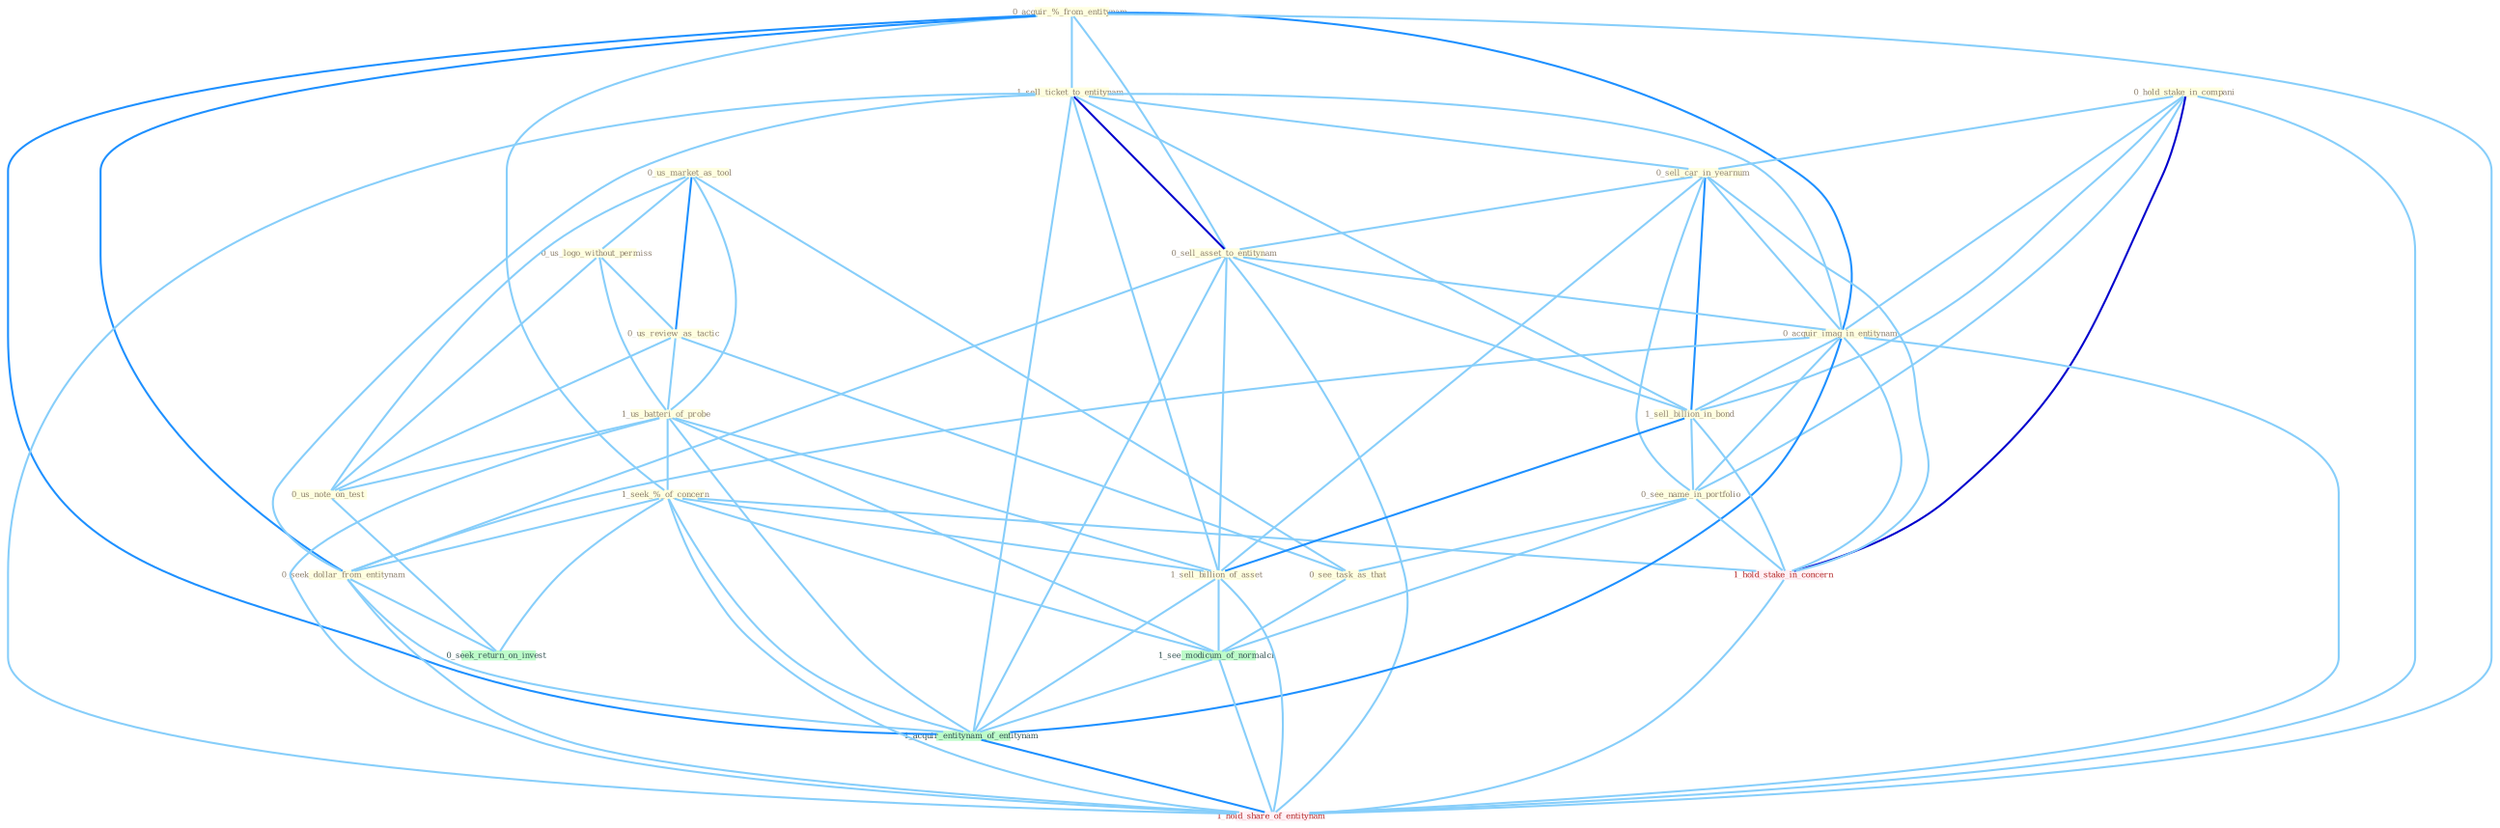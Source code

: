 Graph G{ 
    node
    [shape=polygon,style=filled,width=.5,height=.06,color="#BDFCC9",fixedsize=true,fontsize=4,
    fontcolor="#2f4f4f"];
    {node
    [color="#ffffe0", fontcolor="#8b7d6b"] "0_acquir_%_from_entitynam " "0_us_market_as_tool " "1_sell_ticket_to_entitynam " "0_hold_stake_in_compani " "0_us_logo_without_permiss " "0_us_review_as_tactic " "1_us_batteri_of_probe " "0_us_note_on_test " "0_sell_car_in_yearnum " "1_seek_%_of_concern " "0_sell_asset_to_entitynam " "0_acquir_imag_in_entitynam " "0_seek_dollar_from_entitynam " "1_sell_billion_in_bond " "0_see_name_in_portfolio " "0_see_task_as_that " "1_sell_billion_of_asset "}
{node [color="#fff0f5", fontcolor="#b22222"] "1_hold_stake_in_concern " "1_hold_share_of_entitynam "}
edge [color="#B0E2FF"];

	"0_acquir_%_from_entitynam " -- "1_sell_ticket_to_entitynam " [w="1", color="#87cefa" ];
	"0_acquir_%_from_entitynam " -- "1_seek_%_of_concern " [w="1", color="#87cefa" ];
	"0_acquir_%_from_entitynam " -- "0_sell_asset_to_entitynam " [w="1", color="#87cefa" ];
	"0_acquir_%_from_entitynam " -- "0_acquir_imag_in_entitynam " [w="2", color="#1e90ff" , len=0.8];
	"0_acquir_%_from_entitynam " -- "0_seek_dollar_from_entitynam " [w="2", color="#1e90ff" , len=0.8];
	"0_acquir_%_from_entitynam " -- "1_acquir_entitynam_of_entitynam " [w="2", color="#1e90ff" , len=0.8];
	"0_acquir_%_from_entitynam " -- "1_hold_share_of_entitynam " [w="1", color="#87cefa" ];
	"0_us_market_as_tool " -- "0_us_logo_without_permiss " [w="1", color="#87cefa" ];
	"0_us_market_as_tool " -- "0_us_review_as_tactic " [w="2", color="#1e90ff" , len=0.8];
	"0_us_market_as_tool " -- "1_us_batteri_of_probe " [w="1", color="#87cefa" ];
	"0_us_market_as_tool " -- "0_us_note_on_test " [w="1", color="#87cefa" ];
	"0_us_market_as_tool " -- "0_see_task_as_that " [w="1", color="#87cefa" ];
	"1_sell_ticket_to_entitynam " -- "0_sell_car_in_yearnum " [w="1", color="#87cefa" ];
	"1_sell_ticket_to_entitynam " -- "0_sell_asset_to_entitynam " [w="3", color="#0000cd" , len=0.6];
	"1_sell_ticket_to_entitynam " -- "0_acquir_imag_in_entitynam " [w="1", color="#87cefa" ];
	"1_sell_ticket_to_entitynam " -- "0_seek_dollar_from_entitynam " [w="1", color="#87cefa" ];
	"1_sell_ticket_to_entitynam " -- "1_sell_billion_in_bond " [w="1", color="#87cefa" ];
	"1_sell_ticket_to_entitynam " -- "1_sell_billion_of_asset " [w="1", color="#87cefa" ];
	"1_sell_ticket_to_entitynam " -- "1_acquir_entitynam_of_entitynam " [w="1", color="#87cefa" ];
	"1_sell_ticket_to_entitynam " -- "1_hold_share_of_entitynam " [w="1", color="#87cefa" ];
	"0_hold_stake_in_compani " -- "0_sell_car_in_yearnum " [w="1", color="#87cefa" ];
	"0_hold_stake_in_compani " -- "0_acquir_imag_in_entitynam " [w="1", color="#87cefa" ];
	"0_hold_stake_in_compani " -- "1_sell_billion_in_bond " [w="1", color="#87cefa" ];
	"0_hold_stake_in_compani " -- "0_see_name_in_portfolio " [w="1", color="#87cefa" ];
	"0_hold_stake_in_compani " -- "1_hold_stake_in_concern " [w="3", color="#0000cd" , len=0.6];
	"0_hold_stake_in_compani " -- "1_hold_share_of_entitynam " [w="1", color="#87cefa" ];
	"0_us_logo_without_permiss " -- "0_us_review_as_tactic " [w="1", color="#87cefa" ];
	"0_us_logo_without_permiss " -- "1_us_batteri_of_probe " [w="1", color="#87cefa" ];
	"0_us_logo_without_permiss " -- "0_us_note_on_test " [w="1", color="#87cefa" ];
	"0_us_review_as_tactic " -- "1_us_batteri_of_probe " [w="1", color="#87cefa" ];
	"0_us_review_as_tactic " -- "0_us_note_on_test " [w="1", color="#87cefa" ];
	"0_us_review_as_tactic " -- "0_see_task_as_that " [w="1", color="#87cefa" ];
	"1_us_batteri_of_probe " -- "0_us_note_on_test " [w="1", color="#87cefa" ];
	"1_us_batteri_of_probe " -- "1_seek_%_of_concern " [w="1", color="#87cefa" ];
	"1_us_batteri_of_probe " -- "1_sell_billion_of_asset " [w="1", color="#87cefa" ];
	"1_us_batteri_of_probe " -- "1_see_modicum_of_normalci " [w="1", color="#87cefa" ];
	"1_us_batteri_of_probe " -- "1_acquir_entitynam_of_entitynam " [w="1", color="#87cefa" ];
	"1_us_batteri_of_probe " -- "1_hold_share_of_entitynam " [w="1", color="#87cefa" ];
	"0_us_note_on_test " -- "0_seek_return_on_invest " [w="1", color="#87cefa" ];
	"0_sell_car_in_yearnum " -- "0_sell_asset_to_entitynam " [w="1", color="#87cefa" ];
	"0_sell_car_in_yearnum " -- "0_acquir_imag_in_entitynam " [w="1", color="#87cefa" ];
	"0_sell_car_in_yearnum " -- "1_sell_billion_in_bond " [w="2", color="#1e90ff" , len=0.8];
	"0_sell_car_in_yearnum " -- "0_see_name_in_portfolio " [w="1", color="#87cefa" ];
	"0_sell_car_in_yearnum " -- "1_sell_billion_of_asset " [w="1", color="#87cefa" ];
	"0_sell_car_in_yearnum " -- "1_hold_stake_in_concern " [w="1", color="#87cefa" ];
	"1_seek_%_of_concern " -- "0_seek_dollar_from_entitynam " [w="1", color="#87cefa" ];
	"1_seek_%_of_concern " -- "1_sell_billion_of_asset " [w="1", color="#87cefa" ];
	"1_seek_%_of_concern " -- "1_hold_stake_in_concern " [w="1", color="#87cefa" ];
	"1_seek_%_of_concern " -- "0_seek_return_on_invest " [w="1", color="#87cefa" ];
	"1_seek_%_of_concern " -- "1_see_modicum_of_normalci " [w="1", color="#87cefa" ];
	"1_seek_%_of_concern " -- "1_acquir_entitynam_of_entitynam " [w="1", color="#87cefa" ];
	"1_seek_%_of_concern " -- "1_hold_share_of_entitynam " [w="1", color="#87cefa" ];
	"0_sell_asset_to_entitynam " -- "0_acquir_imag_in_entitynam " [w="1", color="#87cefa" ];
	"0_sell_asset_to_entitynam " -- "0_seek_dollar_from_entitynam " [w="1", color="#87cefa" ];
	"0_sell_asset_to_entitynam " -- "1_sell_billion_in_bond " [w="1", color="#87cefa" ];
	"0_sell_asset_to_entitynam " -- "1_sell_billion_of_asset " [w="1", color="#87cefa" ];
	"0_sell_asset_to_entitynam " -- "1_acquir_entitynam_of_entitynam " [w="1", color="#87cefa" ];
	"0_sell_asset_to_entitynam " -- "1_hold_share_of_entitynam " [w="1", color="#87cefa" ];
	"0_acquir_imag_in_entitynam " -- "0_seek_dollar_from_entitynam " [w="1", color="#87cefa" ];
	"0_acquir_imag_in_entitynam " -- "1_sell_billion_in_bond " [w="1", color="#87cefa" ];
	"0_acquir_imag_in_entitynam " -- "0_see_name_in_portfolio " [w="1", color="#87cefa" ];
	"0_acquir_imag_in_entitynam " -- "1_hold_stake_in_concern " [w="1", color="#87cefa" ];
	"0_acquir_imag_in_entitynam " -- "1_acquir_entitynam_of_entitynam " [w="2", color="#1e90ff" , len=0.8];
	"0_acquir_imag_in_entitynam " -- "1_hold_share_of_entitynam " [w="1", color="#87cefa" ];
	"0_seek_dollar_from_entitynam " -- "0_seek_return_on_invest " [w="1", color="#87cefa" ];
	"0_seek_dollar_from_entitynam " -- "1_acquir_entitynam_of_entitynam " [w="1", color="#87cefa" ];
	"0_seek_dollar_from_entitynam " -- "1_hold_share_of_entitynam " [w="1", color="#87cefa" ];
	"1_sell_billion_in_bond " -- "0_see_name_in_portfolio " [w="1", color="#87cefa" ];
	"1_sell_billion_in_bond " -- "1_sell_billion_of_asset " [w="2", color="#1e90ff" , len=0.8];
	"1_sell_billion_in_bond " -- "1_hold_stake_in_concern " [w="1", color="#87cefa" ];
	"0_see_name_in_portfolio " -- "0_see_task_as_that " [w="1", color="#87cefa" ];
	"0_see_name_in_portfolio " -- "1_hold_stake_in_concern " [w="1", color="#87cefa" ];
	"0_see_name_in_portfolio " -- "1_see_modicum_of_normalci " [w="1", color="#87cefa" ];
	"0_see_task_as_that " -- "1_see_modicum_of_normalci " [w="1", color="#87cefa" ];
	"1_sell_billion_of_asset " -- "1_see_modicum_of_normalci " [w="1", color="#87cefa" ];
	"1_sell_billion_of_asset " -- "1_acquir_entitynam_of_entitynam " [w="1", color="#87cefa" ];
	"1_sell_billion_of_asset " -- "1_hold_share_of_entitynam " [w="1", color="#87cefa" ];
	"1_hold_stake_in_concern " -- "1_hold_share_of_entitynam " [w="1", color="#87cefa" ];
	"1_see_modicum_of_normalci " -- "1_acquir_entitynam_of_entitynam " [w="1", color="#87cefa" ];
	"1_see_modicum_of_normalci " -- "1_hold_share_of_entitynam " [w="1", color="#87cefa" ];
	"1_acquir_entitynam_of_entitynam " -- "1_hold_share_of_entitynam " [w="2", color="#1e90ff" , len=0.8];
}